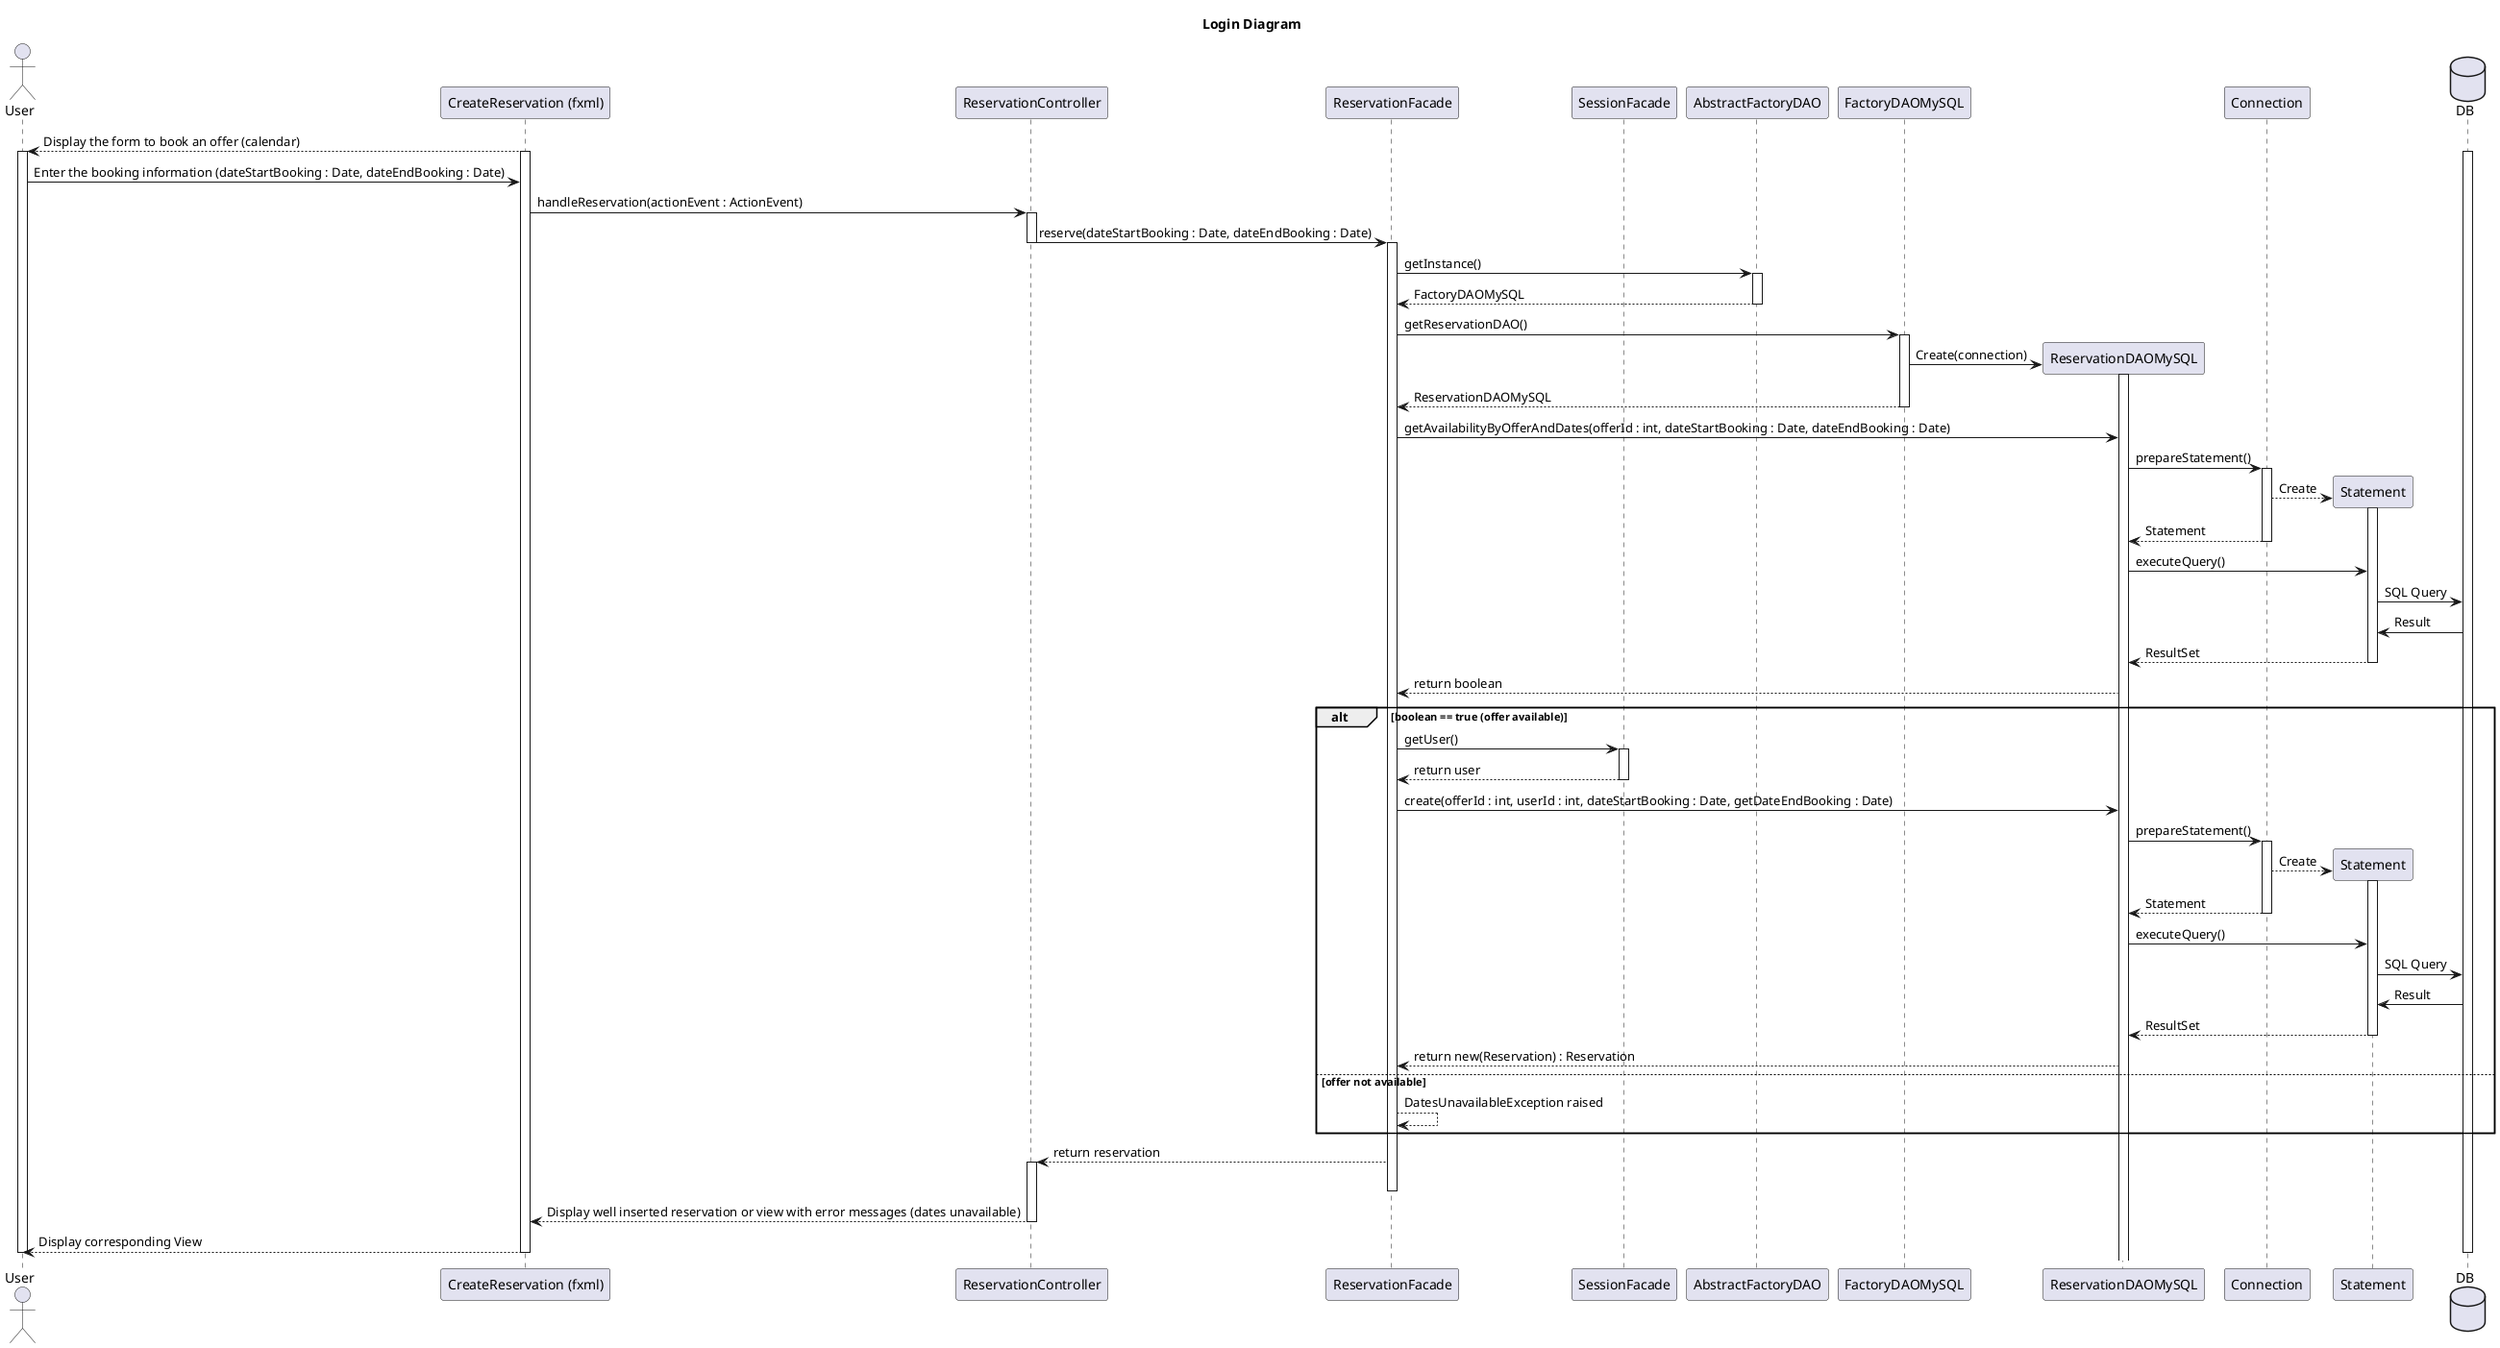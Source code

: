@startuml
title Login Diagram

actor User
participant "CreateReservation (fxml)"
participant ReservationController
participant ReservationFacade
participant SessionFacade
participant AbstractFactoryDAO
participant FactoryDAOMySQL
participant ReservationDAOMySQL
participant Connection
participant Statement
database DB


"CreateReservation (fxml)"-->User: Display the form to book an offer (calendar)

activate "CreateReservation (fxml)"
activate User
activate DB


User->"CreateReservation (fxml)": Enter the booking information (dateStartBooking : Date, dateEndBooking : Date)

"CreateReservation (fxml)"->ReservationController: handleReservation(actionEvent : ActionEvent)

activate ReservationController

ReservationController->ReservationFacade:reserve(dateStartBooking : Date, dateEndBooking : Date)

deactivate ReservationController

activate ReservationFacade

ReservationFacade->AbstractFactoryDAO:getInstance()
activate AbstractFactoryDAO

AbstractFactoryDAO--> ReservationFacade : FactoryDAOMySQL
deactivate AbstractFactoryDAO

ReservationFacade -> FactoryDAOMySQL:getReservationDAO()

activate FactoryDAOMySQL

FactoryDAOMySQL->ReservationDAOMySQL **:Create(connection)

activate ReservationDAOMySQL
FactoryDAOMySQL-->ReservationFacade:ReservationDAOMySQL

deactivate FactoryDAOMySQL

ReservationFacade->ReservationDAOMySQL: getAvailabilityByOfferAndDates(offerId : int, dateStartBooking : Date, dateEndBooking : Date)

ReservationDAOMySQL->Connection: prepareStatement()
activate Connection
Connection-->Statement **: Create

activate Statement

Connection-->ReservationDAOMySQL: Statement

deactivate Connection

ReservationDAOMySQL->Statement:executeQuery()

Statement->DB: SQL Query

DB->Statement:Result

Statement-->ReservationDAOMySQL: ResultSet

deactivate Statement

ReservationDAOMySQL-->ReservationFacade: return boolean

alt boolean == true (offer available)

    ReservationFacade->SessionFacade: getUser()
    activate SessionFacade
    SessionFacade-->ReservationFacade: return user
    deactivate SessionFacade

    ReservationFacade->ReservationDAOMySQL: create(offerId : int, userId : int, dateStartBooking : Date, getDateEndBooking : Date)

    ReservationDAOMySQL->Connection: prepareStatement()
    activate Connection
    Connection-->Statement **: Create

    activate Statement

    Connection-->ReservationDAOMySQL: Statement

    deactivate Connection

    ReservationDAOMySQL->Statement:executeQuery()

    Statement->DB: SQL Query

    DB->Statement:Result

    Statement-->ReservationDAOMySQL: ResultSet

    deactivate Statement

    ReservationDAOMySQL-->ReservationFacade: return new(Reservation) : Reservation

else offer not available
    ReservationFacade-->ReservationFacade:DatesUnavailableException raised
end

ReservationFacade-->ReservationController : return reservation
    activate ReservationController

    deactivate ReservationFacade

ReservationController-->"CreateReservation (fxml)": Display well inserted reservation or view with error messages (dates unavailable)

deactivate ReservationController

"CreateReservation (fxml)"-->User: Display corresponding View
deactivate "CreateReservation (fxml)"
deactivate DB
deactivate User

@enduml